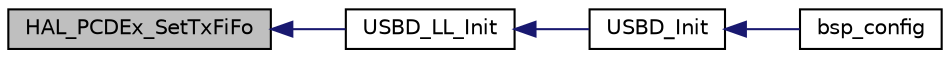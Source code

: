 digraph "HAL_PCDEx_SetTxFiFo"
{
  edge [fontname="Helvetica",fontsize="10",labelfontname="Helvetica",labelfontsize="10"];
  node [fontname="Helvetica",fontsize="10",shape=record];
  rankdir="LR";
  Node20 [label="HAL_PCDEx_SetTxFiFo",height=0.2,width=0.4,color="black", fillcolor="grey75", style="filled", fontcolor="black"];
  Node20 -> Node21 [dir="back",color="midnightblue",fontsize="10",style="solid",fontname="Helvetica"];
  Node21 [label="USBD_LL_Init",height=0.2,width=0.4,color="black", fillcolor="white", style="filled",URL="$group___u_s_b_d___c_o_r_e___exported___functions_prototype.html#ga24b61e95db7e4c7ad30a835e8d905943",tooltip="Initializes the Low Level portion of the Device driver. "];
  Node21 -> Node22 [dir="back",color="midnightblue",fontsize="10",style="solid",fontname="Helvetica"];
  Node22 [label="USBD_Init",height=0.2,width=0.4,color="black", fillcolor="white", style="filled",URL="$group___u_s_b_d___c_o_r_e___private___functions.html#gad35f19488381872e83fa7b23d96589e7",tooltip="USBD_Init Initializes the device stack and load the class driver. "];
  Node22 -> Node23 [dir="back",color="midnightblue",fontsize="10",style="solid",fontname="Helvetica"];
  Node23 [label="bsp_config",height=0.2,width=0.4,color="black", fillcolor="white", style="filled",URL="$bsp_8c.html#a1daad6f02d05b6715108e804f68c3d21"];
}
